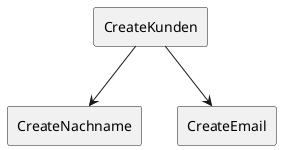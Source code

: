 ' Preview durch <Alt>d

@startuml CreateKunden

'top to bottom direction

rectangle CreateKunden
rectangle CreateNachname
rectangle CreateEmail

CreateKunden --> CreateNachname
CreateKunden --> CreateEmail

@enduml

